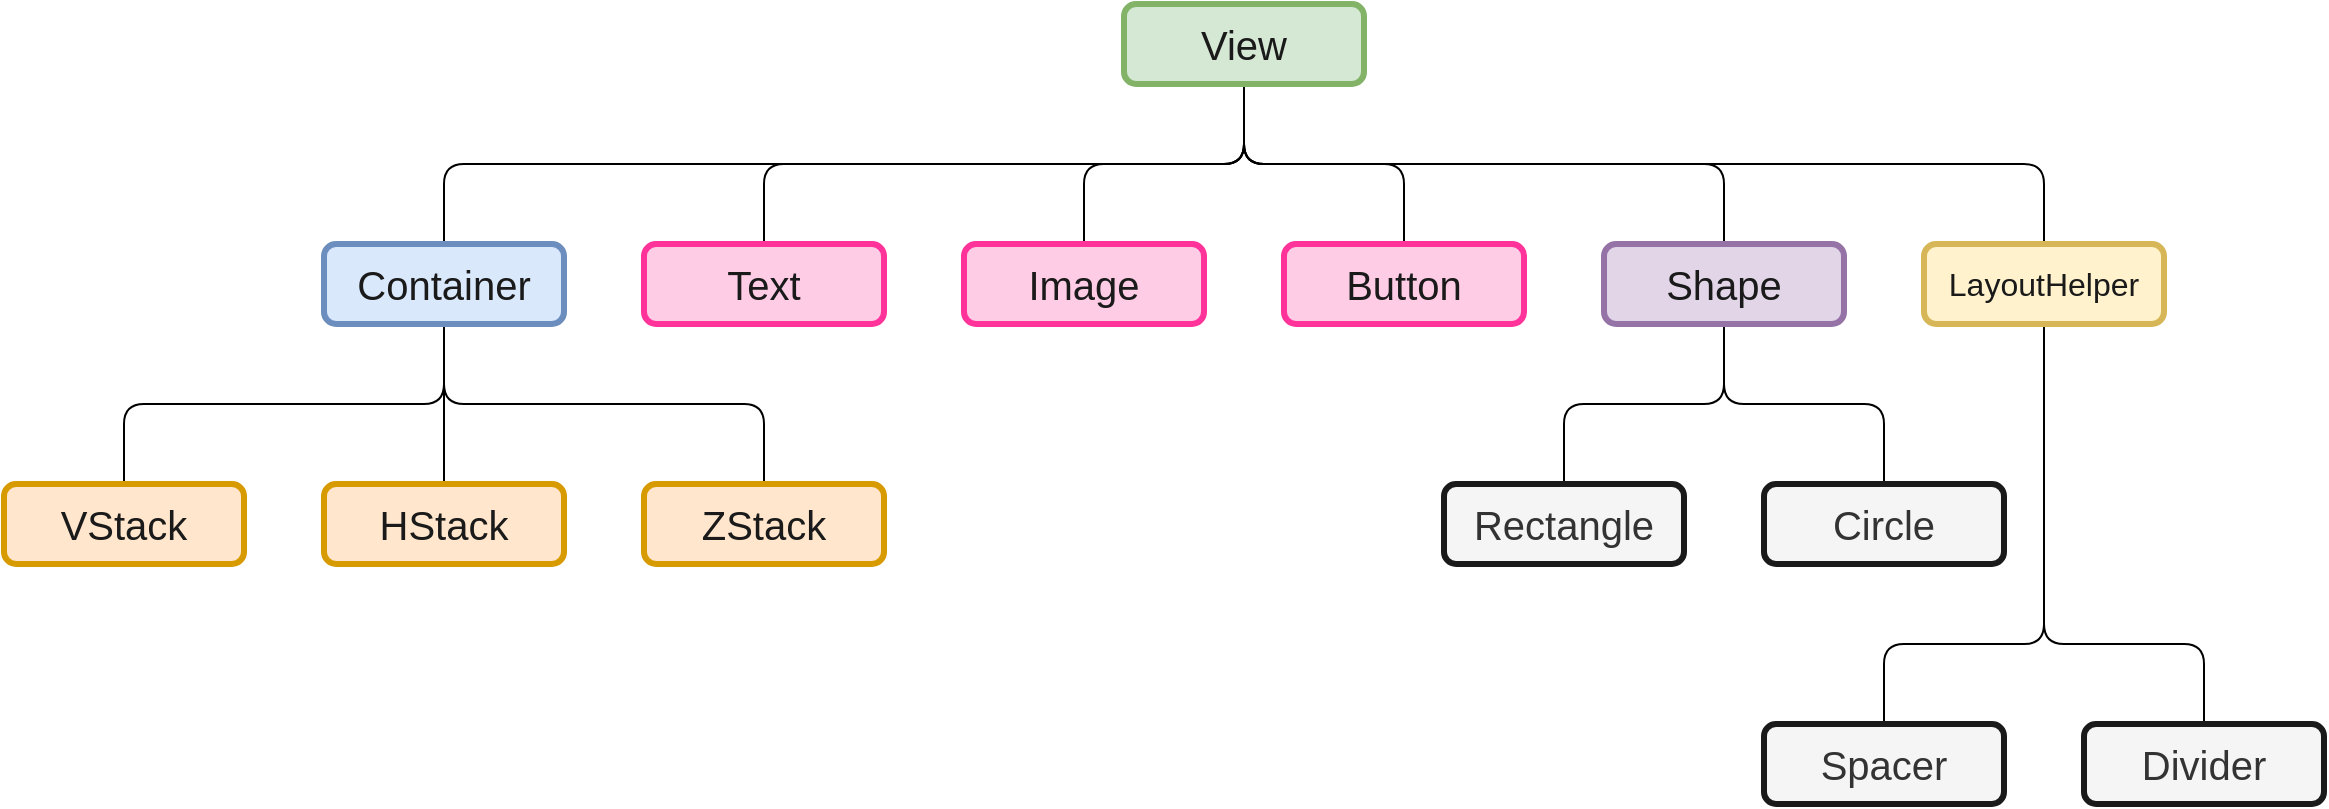 <mxfile version="22.0.3" type="device">
  <diagram name="ページ1" id="hLQDBW3kfVikWhgXvg1r">
    <mxGraphModel dx="1114" dy="945" grid="1" gridSize="10" guides="1" tooltips="1" connect="1" arrows="1" fold="1" page="1" pageScale="1" pageWidth="1600" pageHeight="1200" math="0" shadow="0">
      <root>
        <mxCell id="0" />
        <mxCell id="1" parent="0" />
        <mxCell id="6tceRnq94h0nlAQZgbjo-14" style="edgeStyle=orthogonalEdgeStyle;rounded=1;orthogonalLoop=1;jettySize=auto;html=1;entryX=0.5;entryY=0;entryDx=0;entryDy=0;endArrow=none;endFill=0;" parent="1" source="6tceRnq94h0nlAQZgbjo-5" target="6tceRnq94h0nlAQZgbjo-6" edge="1">
          <mxGeometry relative="1" as="geometry">
            <Array as="points">
              <mxPoint x="840" y="480" />
              <mxPoint x="440" y="480" />
            </Array>
          </mxGeometry>
        </mxCell>
        <mxCell id="6tceRnq94h0nlAQZgbjo-23" style="edgeStyle=orthogonalEdgeStyle;rounded=1;orthogonalLoop=1;jettySize=auto;html=1;entryX=0.5;entryY=0;entryDx=0;entryDy=0;endArrow=none;endFill=0;" parent="1" source="6tceRnq94h0nlAQZgbjo-5" target="6tceRnq94h0nlAQZgbjo-18" edge="1">
          <mxGeometry relative="1" as="geometry">
            <Array as="points">
              <mxPoint x="840" y="480" />
              <mxPoint x="600" y="480" />
            </Array>
          </mxGeometry>
        </mxCell>
        <mxCell id="6tceRnq94h0nlAQZgbjo-24" style="edgeStyle=orthogonalEdgeStyle;rounded=1;orthogonalLoop=1;jettySize=auto;html=1;entryX=0.5;entryY=0;entryDx=0;entryDy=0;endArrow=none;endFill=0;" parent="1" source="6tceRnq94h0nlAQZgbjo-5" target="6tceRnq94h0nlAQZgbjo-19" edge="1">
          <mxGeometry relative="1" as="geometry">
            <Array as="points">
              <mxPoint x="840" y="480" />
              <mxPoint x="760" y="480" />
            </Array>
          </mxGeometry>
        </mxCell>
        <mxCell id="6tceRnq94h0nlAQZgbjo-25" style="edgeStyle=orthogonalEdgeStyle;rounded=1;orthogonalLoop=1;jettySize=auto;html=1;entryX=0.5;entryY=0;entryDx=0;entryDy=0;endArrow=none;endFill=0;" parent="1" source="6tceRnq94h0nlAQZgbjo-5" target="6tceRnq94h0nlAQZgbjo-20" edge="1">
          <mxGeometry relative="1" as="geometry">
            <Array as="points">
              <mxPoint x="840" y="480" />
              <mxPoint x="920" y="480" />
            </Array>
          </mxGeometry>
        </mxCell>
        <mxCell id="6tceRnq94h0nlAQZgbjo-28" style="edgeStyle=orthogonalEdgeStyle;rounded=1;orthogonalLoop=1;jettySize=auto;html=1;entryX=0.5;entryY=0;entryDx=0;entryDy=0;endArrow=none;endFill=0;" parent="1" source="6tceRnq94h0nlAQZgbjo-5" target="6tceRnq94h0nlAQZgbjo-15" edge="1">
          <mxGeometry relative="1" as="geometry">
            <Array as="points">
              <mxPoint x="840" y="480" />
              <mxPoint x="1080" y="480" />
            </Array>
          </mxGeometry>
        </mxCell>
        <mxCell id="6tceRnq94h0nlAQZgbjo-34" style="edgeStyle=orthogonalEdgeStyle;rounded=1;orthogonalLoop=1;jettySize=auto;html=1;entryX=0.5;entryY=0;entryDx=0;entryDy=0;endArrow=none;endFill=0;exitX=0.5;exitY=1;exitDx=0;exitDy=0;" parent="1" source="6tceRnq94h0nlAQZgbjo-5" target="6tceRnq94h0nlAQZgbjo-29" edge="1">
          <mxGeometry relative="1" as="geometry">
            <Array as="points">
              <mxPoint x="840" y="480" />
              <mxPoint x="1240" y="480" />
            </Array>
          </mxGeometry>
        </mxCell>
        <mxCell id="6tceRnq94h0nlAQZgbjo-5" value="View" style="rounded=1;whiteSpace=wrap;html=1;fillStyle=auto;fillColor=#d5e8d4;strokeColor=#82b366;strokeWidth=3;fontSize=20;fontColor=#1A1A1A;" parent="1" vertex="1">
          <mxGeometry x="780" y="400" width="120" height="40" as="geometry" />
        </mxCell>
        <mxCell id="6tceRnq94h0nlAQZgbjo-11" style="edgeStyle=orthogonalEdgeStyle;rounded=1;orthogonalLoop=1;jettySize=auto;html=1;endArrow=none;endFill=0;" parent="1" source="6tceRnq94h0nlAQZgbjo-6" target="6tceRnq94h0nlAQZgbjo-8" edge="1">
          <mxGeometry relative="1" as="geometry">
            <Array as="points">
              <mxPoint x="440" y="600" />
              <mxPoint x="280" y="600" />
            </Array>
          </mxGeometry>
        </mxCell>
        <mxCell id="6tceRnq94h0nlAQZgbjo-12" style="edgeStyle=orthogonalEdgeStyle;rounded=1;orthogonalLoop=1;jettySize=auto;html=1;entryX=0.5;entryY=0;entryDx=0;entryDy=0;endArrow=none;endFill=0;" parent="1" source="6tceRnq94h0nlAQZgbjo-6" target="6tceRnq94h0nlAQZgbjo-9" edge="1">
          <mxGeometry relative="1" as="geometry">
            <Array as="points">
              <mxPoint x="440" y="620" />
              <mxPoint x="440" y="620" />
            </Array>
          </mxGeometry>
        </mxCell>
        <mxCell id="6tceRnq94h0nlAQZgbjo-13" style="edgeStyle=orthogonalEdgeStyle;rounded=1;orthogonalLoop=1;jettySize=auto;html=1;entryX=0.5;entryY=0;entryDx=0;entryDy=0;endArrow=none;endFill=0;" parent="1" source="6tceRnq94h0nlAQZgbjo-6" target="6tceRnq94h0nlAQZgbjo-10" edge="1">
          <mxGeometry relative="1" as="geometry">
            <Array as="points">
              <mxPoint x="440" y="600" />
              <mxPoint x="600" y="600" />
            </Array>
          </mxGeometry>
        </mxCell>
        <mxCell id="6tceRnq94h0nlAQZgbjo-6" value="Container" style="rounded=1;whiteSpace=wrap;html=1;fillStyle=auto;fillColor=#dae8fc;strokeColor=#6c8ebf;strokeWidth=3;fontSize=20;fontColor=#1A1A1A;" parent="1" vertex="1">
          <mxGeometry x="380" y="520" width="120" height="40" as="geometry" />
        </mxCell>
        <mxCell id="6tceRnq94h0nlAQZgbjo-8" value="VStack" style="rounded=1;whiteSpace=wrap;html=1;fillStyle=auto;fillColor=#ffe6cc;strokeColor=#d79b00;strokeWidth=3;fontSize=20;fontColor=#1A1A1A;" parent="1" vertex="1">
          <mxGeometry x="220" y="640" width="120" height="40" as="geometry" />
        </mxCell>
        <mxCell id="6tceRnq94h0nlAQZgbjo-9" value="HStack" style="rounded=1;whiteSpace=wrap;html=1;fillStyle=auto;fillColor=#ffe6cc;strokeColor=#d79b00;strokeWidth=3;fontSize=20;fontColor=#1A1A1A;" parent="1" vertex="1">
          <mxGeometry x="380" y="640" width="120" height="40" as="geometry" />
        </mxCell>
        <mxCell id="6tceRnq94h0nlAQZgbjo-10" value="ZStack" style="rounded=1;whiteSpace=wrap;html=1;fillStyle=auto;fillColor=#ffe6cc;strokeColor=#d79b00;strokeWidth=3;fontSize=20;fontColor=#1A1A1A;" parent="1" vertex="1">
          <mxGeometry x="540" y="640" width="120" height="40" as="geometry" />
        </mxCell>
        <mxCell id="6tceRnq94h0nlAQZgbjo-26" style="edgeStyle=orthogonalEdgeStyle;rounded=1;orthogonalLoop=1;jettySize=auto;html=1;entryX=0.5;entryY=0;entryDx=0;entryDy=0;endArrow=none;endFill=0;" parent="1" source="6tceRnq94h0nlAQZgbjo-15" target="6tceRnq94h0nlAQZgbjo-21" edge="1">
          <mxGeometry relative="1" as="geometry" />
        </mxCell>
        <mxCell id="6tceRnq94h0nlAQZgbjo-27" style="edgeStyle=orthogonalEdgeStyle;rounded=1;orthogonalLoop=1;jettySize=auto;html=1;entryX=0.5;entryY=0;entryDx=0;entryDy=0;endArrow=none;endFill=0;" parent="1" source="6tceRnq94h0nlAQZgbjo-15" target="6tceRnq94h0nlAQZgbjo-22" edge="1">
          <mxGeometry relative="1" as="geometry" />
        </mxCell>
        <mxCell id="6tceRnq94h0nlAQZgbjo-15" value="Shape" style="rounded=1;whiteSpace=wrap;html=1;fillStyle=auto;fillColor=#e1d5e7;strokeColor=#9673a6;strokeWidth=3;fontSize=20;fontColor=#1A1A1A;" parent="1" vertex="1">
          <mxGeometry x="1020" y="520" width="120" height="40" as="geometry" />
        </mxCell>
        <mxCell id="6tceRnq94h0nlAQZgbjo-18" value="Text" style="rounded=1;whiteSpace=wrap;html=1;fillStyle=auto;strokeWidth=3;fontSize=20;fillColor=#FFCCE6;strokeColor=#FF3399;fontColor=#1A1A1A;" parent="1" vertex="1">
          <mxGeometry x="540" y="520" width="120" height="40" as="geometry" />
        </mxCell>
        <mxCell id="6tceRnq94h0nlAQZgbjo-19" value="Image" style="rounded=1;whiteSpace=wrap;html=1;fillStyle=auto;strokeWidth=3;fontSize=20;fillColor=#FFCCE6;strokeColor=#FF3399;fontColor=#1A1A1A;" parent="1" vertex="1">
          <mxGeometry x="700" y="520" width="120" height="40" as="geometry" />
        </mxCell>
        <mxCell id="6tceRnq94h0nlAQZgbjo-20" value="Button" style="rounded=1;whiteSpace=wrap;html=1;fillStyle=auto;strokeWidth=3;fontSize=20;fillColor=#FFCCE6;strokeColor=#FF3399;fontColor=#1A1A1A;" parent="1" vertex="1">
          <mxGeometry x="860" y="520" width="120" height="40" as="geometry" />
        </mxCell>
        <mxCell id="6tceRnq94h0nlAQZgbjo-21" value="Rectangle" style="rounded=1;whiteSpace=wrap;html=1;fillStyle=auto;fillColor=#f5f5f5;strokeColor=#1A1A1A;strokeWidth=3;fontSize=20;fontColor=#333333;" parent="1" vertex="1">
          <mxGeometry x="940" y="640" width="120" height="40" as="geometry" />
        </mxCell>
        <mxCell id="6tceRnq94h0nlAQZgbjo-22" value="Circle" style="rounded=1;whiteSpace=wrap;html=1;fillStyle=auto;fillColor=#f5f5f5;strokeColor=#1A1A1A;strokeWidth=3;fontSize=20;fontColor=#333333;" parent="1" vertex="1">
          <mxGeometry x="1100" y="640" width="120" height="40" as="geometry" />
        </mxCell>
        <mxCell id="6tceRnq94h0nlAQZgbjo-32" style="edgeStyle=orthogonalEdgeStyle;rounded=1;orthogonalLoop=1;jettySize=auto;html=1;entryX=0.5;entryY=0;entryDx=0;entryDy=0;endArrow=none;endFill=0;" parent="1" source="6tceRnq94h0nlAQZgbjo-29" target="6tceRnq94h0nlAQZgbjo-30" edge="1">
          <mxGeometry relative="1" as="geometry">
            <Array as="points">
              <mxPoint x="1240" y="720" />
              <mxPoint x="1320" y="720" />
            </Array>
          </mxGeometry>
        </mxCell>
        <mxCell id="6tceRnq94h0nlAQZgbjo-33" style="edgeStyle=orthogonalEdgeStyle;rounded=1;orthogonalLoop=1;jettySize=auto;html=1;entryX=0.5;entryY=0;entryDx=0;entryDy=0;endArrow=none;endFill=0;" parent="1" source="6tceRnq94h0nlAQZgbjo-29" target="6tceRnq94h0nlAQZgbjo-31" edge="1">
          <mxGeometry relative="1" as="geometry">
            <Array as="points">
              <mxPoint x="1240" y="720" />
              <mxPoint x="1160" y="720" />
            </Array>
          </mxGeometry>
        </mxCell>
        <mxCell id="6tceRnq94h0nlAQZgbjo-29" value="LayoutHelper" style="rounded=1;whiteSpace=wrap;html=1;fillStyle=auto;fillColor=#fff2cc;strokeColor=#d6b656;strokeWidth=3;fontSize=16;fontColor=#1A1A1A;" parent="1" vertex="1">
          <mxGeometry x="1180" y="520" width="120" height="40" as="geometry" />
        </mxCell>
        <mxCell id="6tceRnq94h0nlAQZgbjo-30" value="Divider" style="rounded=1;whiteSpace=wrap;html=1;fillStyle=auto;fillColor=#f5f5f5;strokeColor=#1A1A1A;strokeWidth=3;fontSize=20;fontColor=#333333;" parent="1" vertex="1">
          <mxGeometry x="1260" y="760" width="120" height="40" as="geometry" />
        </mxCell>
        <mxCell id="6tceRnq94h0nlAQZgbjo-31" value="Spacer" style="rounded=1;whiteSpace=wrap;html=1;fillStyle=auto;fillColor=#f5f5f5;strokeColor=#1A1A1A;strokeWidth=3;fontSize=20;fontColor=#333333;" parent="1" vertex="1">
          <mxGeometry x="1100" y="760" width="120" height="40" as="geometry" />
        </mxCell>
      </root>
    </mxGraphModel>
  </diagram>
</mxfile>
